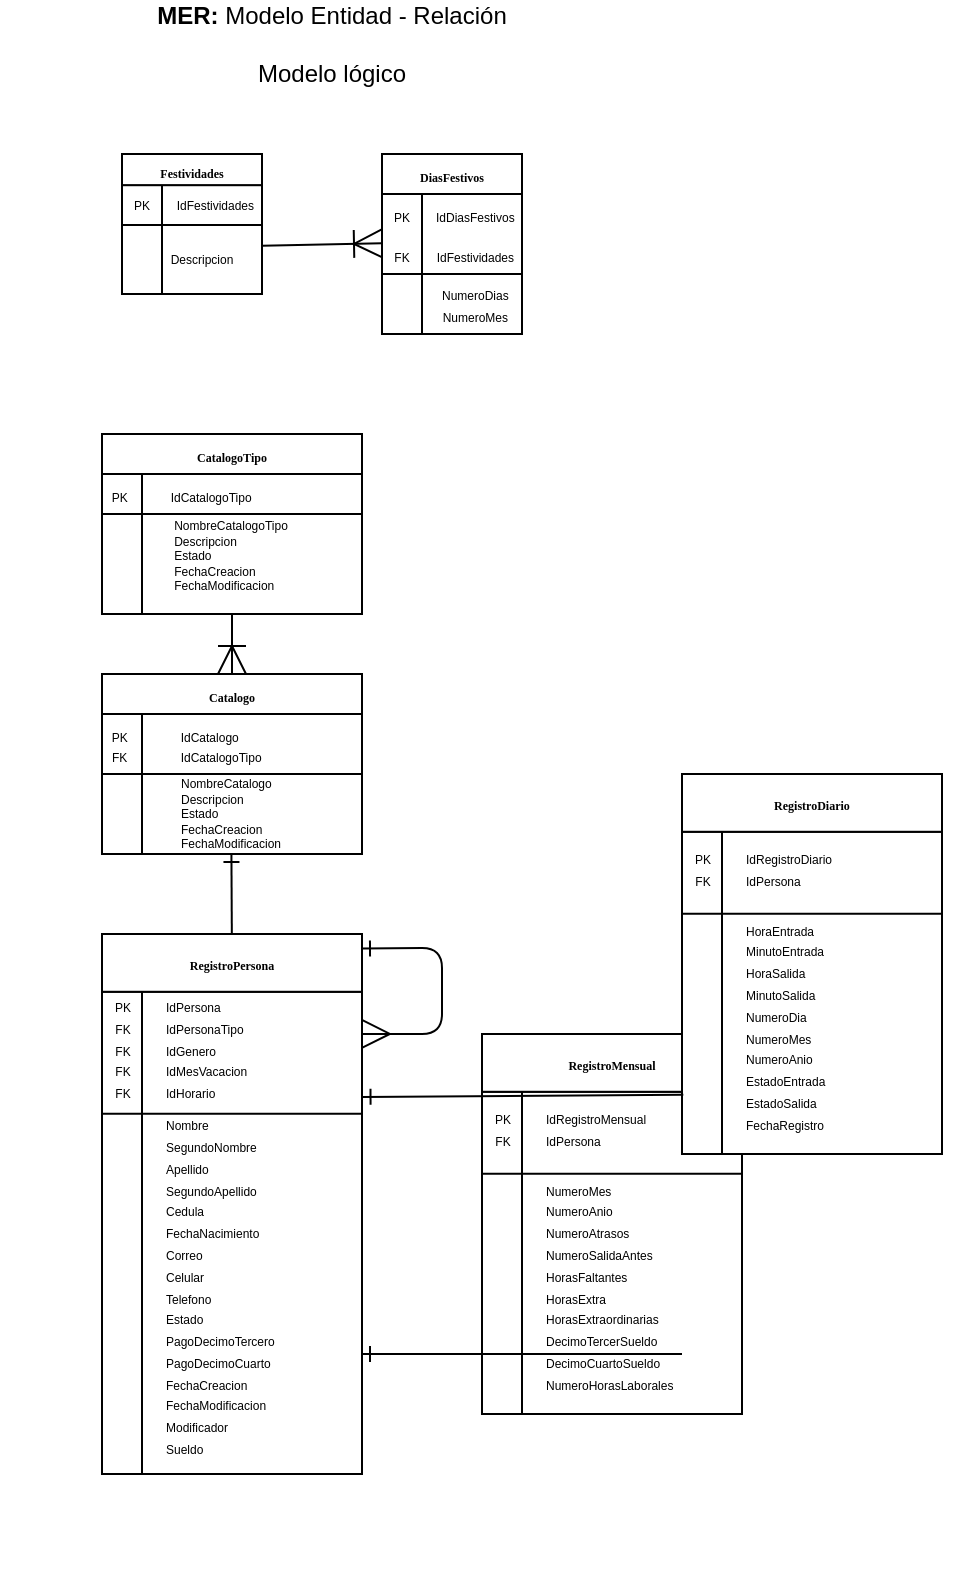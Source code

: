 <mxfile>
    <diagram id="bL_CgyZNcGlEZLFtbiTR" name="Page-1">
        <mxGraphModel dx="1080" dy="551" grid="1" gridSize="10" guides="1" tooltips="1" connect="1" arrows="1" fold="1" page="1" pageScale="1" pageWidth="850" pageHeight="1100" math="0" shadow="0">
            <root>
                <mxCell id="0"/>
                <mxCell id="1" parent="0"/>
                <mxCell id="67" value="" style="group" parent="1" vertex="1" connectable="0">
                    <mxGeometry x="320" y="560" width="130" height="270" as="geometry"/>
                </mxCell>
                <mxCell id="68" value="" style="shape=internalStorage;whiteSpace=wrap;html=1;backgroundOutline=1;movable=1;resizable=1;rotatable=1;deletable=1;editable=1;connectable=1;dx=20;dy=41;" parent="67" vertex="1">
                    <mxGeometry y="28.89" width="130" height="161.11" as="geometry"/>
                </mxCell>
                <mxCell id="69" value="&lt;font face=&quot;Comic Sans MS&quot;&gt;&lt;span style=&quot;font-size: 6px;&quot;&gt;&lt;b&gt;RegistroMensual&lt;/b&gt;&lt;/span&gt;&lt;/font&gt;" style="rounded=0;whiteSpace=wrap;html=1;shadow=0;movable=1;resizable=1;rotatable=1;deletable=1;editable=1;connectable=1;" parent="67" vertex="1">
                    <mxGeometry width="130" height="28.889" as="geometry"/>
                </mxCell>
                <mxCell id="70" value="&lt;font style=&quot;font-size: 6px;&quot;&gt;&lt;br&gt;PK&lt;br&gt;FK&lt;br&gt;&lt;/font&gt;" style="text;html=1;strokeColor=none;fillColor=none;align=center;verticalAlign=middle;whiteSpace=wrap;rounded=0;shadow=0;fontSize=9;" parent="67" vertex="1">
                    <mxGeometry x="-40" y="20" width="101.43" height="43.33" as="geometry"/>
                </mxCell>
                <mxCell id="71" value="&lt;span style=&quot;font-size: 6px;&quot;&gt;&lt;br&gt;IdRegistroMensual&lt;br&gt;IdPersona&lt;br&gt;&lt;/span&gt;" style="text;html=1;strokeColor=none;fillColor=none;align=left;verticalAlign=middle;whiteSpace=wrap;rounded=0;shadow=0;fontSize=9;" parent="67" vertex="1">
                    <mxGeometry x="30.001" y="20.004" width="111.429" height="43.333" as="geometry"/>
                </mxCell>
                <mxCell id="72" value="&lt;div style=&quot;&quot;&gt;&lt;span style=&quot;font-size: 6px;&quot;&gt;NumeroMes&lt;/span&gt;&lt;/div&gt;&lt;div style=&quot;&quot;&gt;&lt;span style=&quot;font-size: 6px;&quot;&gt;NumeroAnio&lt;/span&gt;&lt;/div&gt;&lt;div style=&quot;&quot;&gt;&lt;span style=&quot;font-size: 6px;&quot;&gt;NumeroAtrasos&lt;/span&gt;&lt;/div&gt;&lt;div style=&quot;&quot;&gt;&lt;span style=&quot;font-size: 6px;&quot;&gt;NumeroSalidaAntes&lt;/span&gt;&lt;/div&gt;&lt;div style=&quot;&quot;&gt;&lt;span style=&quot;font-size: 6px;&quot;&gt;HorasFaltantes&lt;/span&gt;&lt;/div&gt;&lt;div style=&quot;&quot;&gt;&lt;span style=&quot;font-size: 6px;&quot;&gt;HorasExtra&lt;/span&gt;&lt;/div&gt;&lt;div style=&quot;&quot;&gt;&lt;span style=&quot;font-size: 6px;&quot;&gt;HorasExtraordinarias&lt;/span&gt;&lt;/div&gt;&lt;div style=&quot;&quot;&gt;&lt;span style=&quot;font-size: 6px;&quot;&gt;DecimoTercerSueldo&lt;/span&gt;&lt;/div&gt;&lt;div style=&quot;&quot;&gt;&lt;span style=&quot;font-size: 6px;&quot;&gt;DecimoCuartoSueldo&lt;/span&gt;&lt;/div&gt;&lt;div style=&quot;&quot;&gt;&lt;span style=&quot;font-size: 6px;&quot;&gt;NumeroHorasLaborales&lt;/span&gt;&lt;/div&gt;" style="text;html=1;strokeColor=none;fillColor=none;align=left;verticalAlign=middle;whiteSpace=wrap;rounded=0;shadow=0;fontSize=9;" parent="67" vertex="1">
                    <mxGeometry x="30" y="110.001" width="111.43" height="32.335" as="geometry"/>
                </mxCell>
                <mxCell id="75" value="" style="group" vertex="1" connectable="0" parent="1">
                    <mxGeometry x="130" y="120" width="420" height="660" as="geometry"/>
                </mxCell>
                <mxCell id="6" value="" style="group" parent="75" vertex="1" connectable="0">
                    <mxGeometry x="10" width="70" height="70" as="geometry"/>
                </mxCell>
                <mxCell id="4" value="" style="shape=internalStorage;whiteSpace=wrap;html=1;backgroundOutline=1;movable=1;resizable=1;rotatable=1;deletable=1;editable=1;connectable=1;" parent="6" vertex="1">
                    <mxGeometry y="15.556" width="70" height="54.444" as="geometry"/>
                </mxCell>
                <mxCell id="5" value="&lt;font face=&quot;Comic Sans MS&quot; style=&quot;font-size: 6px;&quot;&gt;&lt;b style=&quot;&quot;&gt;Festividades&lt;/b&gt;&lt;/font&gt;" style="rounded=0;whiteSpace=wrap;html=1;shadow=0;movable=1;resizable=1;rotatable=1;deletable=1;editable=1;connectable=1;" parent="6" vertex="1">
                    <mxGeometry width="70" height="15.556" as="geometry"/>
                </mxCell>
                <mxCell id="7" value="&lt;font style=&quot;font-size: 6px;&quot;&gt;&lt;br&gt;PK&lt;/font&gt;" style="text;html=1;strokeColor=none;fillColor=none;align=center;verticalAlign=middle;whiteSpace=wrap;rounded=0;shadow=0;fontSize=9;" parent="6" vertex="1">
                    <mxGeometry x="-20" y="7.778" width="60" height="23.333" as="geometry"/>
                </mxCell>
                <mxCell id="8" value="&lt;font style=&quot;font-size: 6px;&quot;&gt;&lt;span style=&quot;white-space: pre;&quot;&gt;&#9;&lt;/span&gt;&lt;br&gt;&amp;nbsp; &amp;nbsp; &amp;nbsp; &amp;nbsp; IdFestividades&lt;/font&gt;" style="text;html=1;strokeColor=none;fillColor=none;align=center;verticalAlign=middle;whiteSpace=wrap;rounded=0;shadow=0;fontSize=9;" parent="6" vertex="1">
                    <mxGeometry x="10" y="7.778" width="60" height="23.333" as="geometry"/>
                </mxCell>
                <mxCell id="9" value="&lt;span style=&quot;font-size: 6px;&quot;&gt;Descripcion&lt;/span&gt;" style="text;html=1;strokeColor=none;fillColor=none;align=center;verticalAlign=middle;whiteSpace=wrap;rounded=0;shadow=0;fontSize=9;" parent="6" vertex="1">
                    <mxGeometry x="10" y="39.998" width="60" height="23.333" as="geometry"/>
                </mxCell>
                <mxCell id="10" value="" style="group" parent="75" vertex="1" connectable="0">
                    <mxGeometry x="140" width="70" height="90" as="geometry"/>
                </mxCell>
                <mxCell id="11" value="" style="shape=internalStorage;whiteSpace=wrap;html=1;backgroundOutline=1;movable=1;resizable=1;rotatable=1;deletable=1;editable=1;connectable=1;dx=20;dy=40;" parent="10" vertex="1">
                    <mxGeometry y="20" width="70" height="70" as="geometry"/>
                </mxCell>
                <mxCell id="12" value="&lt;font face=&quot;Comic Sans MS&quot; style=&quot;font-size: 6px;&quot;&gt;&lt;b style=&quot;&quot;&gt;DiasFestivos&lt;/b&gt;&lt;/font&gt;" style="rounded=0;whiteSpace=wrap;html=1;shadow=0;movable=1;resizable=1;rotatable=1;deletable=1;editable=1;connectable=1;" parent="10" vertex="1">
                    <mxGeometry width="70" height="20" as="geometry"/>
                </mxCell>
                <mxCell id="13" value="&lt;font style=&quot;font-size: 6px;&quot;&gt;&lt;br&gt;PK&lt;/font&gt;" style="text;html=1;strokeColor=none;fillColor=none;align=center;verticalAlign=middle;whiteSpace=wrap;rounded=0;shadow=0;fontSize=9;" parent="10" vertex="1">
                    <mxGeometry x="-20" y="10" width="60" height="30.0" as="geometry"/>
                </mxCell>
                <mxCell id="14" value="&lt;font style=&quot;font-size: 6px;&quot;&gt;&lt;span style=&quot;white-space: pre;&quot;&gt;&#9;&lt;/span&gt;&lt;br&gt;&amp;nbsp; &amp;nbsp; &amp;nbsp; &amp;nbsp; IdDiasFestivos&lt;/font&gt;" style="text;html=1;strokeColor=none;fillColor=none;align=center;verticalAlign=middle;whiteSpace=wrap;rounded=0;shadow=0;fontSize=9;" parent="10" vertex="1">
                    <mxGeometry x="10" y="10" width="60" height="30" as="geometry"/>
                </mxCell>
                <mxCell id="15" value="&lt;span style=&quot;font-size: 6px;&quot;&gt;&lt;span style=&quot;white-space: pre;&quot;&gt;&#9;&lt;/span&gt;NumeroDias&lt;br&gt;&lt;span style=&quot;white-space: pre;&quot;&gt;&#9;&lt;/span&gt;NumeroMes&lt;br&gt;&lt;/span&gt;" style="text;html=1;strokeColor=none;fillColor=none;align=center;verticalAlign=middle;whiteSpace=wrap;rounded=0;shadow=0;fontSize=9;" parent="10" vertex="1">
                    <mxGeometry x="10" y="59.996" width="60" height="30.0" as="geometry"/>
                </mxCell>
                <mxCell id="18" value="&lt;font style=&quot;font-size: 6px;&quot;&gt;&lt;span style=&quot;white-space: pre;&quot;&gt;&#9;&lt;/span&gt;&lt;br&gt;&amp;nbsp; &amp;nbsp; &amp;nbsp; &amp;nbsp; IdFestividades&lt;/font&gt;" style="text;html=1;strokeColor=none;fillColor=none;align=center;verticalAlign=middle;whiteSpace=wrap;rounded=0;shadow=0;fontSize=9;" parent="10" vertex="1">
                    <mxGeometry x="10" y="30" width="60" height="30" as="geometry"/>
                </mxCell>
                <mxCell id="17" value="&lt;font style=&quot;font-size: 6px;&quot;&gt;&lt;br&gt;FK&lt;/font&gt;" style="text;html=1;strokeColor=none;fillColor=none;align=center;verticalAlign=middle;whiteSpace=wrap;rounded=0;shadow=0;fontSize=9;" parent="75" vertex="1">
                    <mxGeometry x="120" y="30" width="60" height="30.0" as="geometry"/>
                </mxCell>
                <mxCell id="19" value="" style="endArrow=ERoneToMany;endFill=0;endSize=12;html=1;fontFamily=Comic Sans MS;fontSize=6;exitX=1;exitY=0.25;exitDx=0;exitDy=0;" parent="75" source="9" edge="1">
                    <mxGeometry width="160" relative="1" as="geometry">
                        <mxPoint x="-20" y="44.68" as="sourcePoint"/>
                        <mxPoint x="140" y="44.68" as="targetPoint"/>
                    </mxGeometry>
                </mxCell>
                <mxCell id="20" value="" style="group" parent="75" vertex="1" connectable="0">
                    <mxGeometry y="140" width="130" height="90" as="geometry"/>
                </mxCell>
                <mxCell id="21" value="" style="shape=internalStorage;whiteSpace=wrap;html=1;backgroundOutline=1;movable=1;resizable=1;rotatable=1;deletable=1;editable=1;connectable=1;" parent="20" vertex="1">
                    <mxGeometry y="20" width="130.0" height="70" as="geometry"/>
                </mxCell>
                <mxCell id="22" value="&lt;font face=&quot;Comic Sans MS&quot; style=&quot;font-size: 6px;&quot;&gt;&lt;b style=&quot;&quot;&gt;CatalogoTipo&lt;/b&gt;&lt;/font&gt;" style="rounded=0;whiteSpace=wrap;html=1;shadow=0;movable=1;resizable=1;rotatable=1;deletable=1;editable=1;connectable=1;" parent="20" vertex="1">
                    <mxGeometry width="130.0" height="20" as="geometry"/>
                </mxCell>
                <mxCell id="23" value="&lt;font style=&quot;font-size: 6px;&quot;&gt;&lt;br&gt;&amp;nbsp; &amp;nbsp; PK&lt;/font&gt;" style="text;html=1;strokeColor=none;fillColor=none;align=center;verticalAlign=middle;whiteSpace=wrap;rounded=0;shadow=0;fontSize=9;" parent="20" vertex="1">
                    <mxGeometry x="-50.003" y="10" width="111.429" height="30.0" as="geometry"/>
                </mxCell>
                <mxCell id="24" value="&lt;font style=&quot;font-size: 6px;&quot;&gt;&lt;span style=&quot;white-space: pre;&quot;&gt;&#9;&lt;/span&gt;&lt;br&gt;&amp;nbsp; &amp;nbsp; &amp;nbsp; &amp;nbsp; IdCatalogoTipo&lt;/font&gt;" style="text;html=1;strokeColor=none;fillColor=none;align=left;verticalAlign=middle;whiteSpace=wrap;rounded=0;shadow=0;fontSize=9;" parent="20" vertex="1">
                    <mxGeometry x="18.571" y="10" width="111.429" height="30.0" as="geometry"/>
                </mxCell>
                <mxCell id="25" value="&lt;span style=&quot;font-size: 6px;&quot;&gt;NombreCatalogoTipo&lt;/span&gt;&lt;br&gt;&lt;div style=&quot;font-size: 6px; text-align: left;&quot;&gt;&lt;span style=&quot;background-color: initial;&quot;&gt;Descripcion&lt;/span&gt;&lt;/div&gt;&lt;div style=&quot;font-size: 6px; text-align: left;&quot;&gt;&lt;span style=&quot;background-color: initial;&quot;&gt;Estado&lt;/span&gt;&lt;/div&gt;&lt;div style=&quot;font-size: 6px; text-align: left;&quot;&gt;&lt;span style=&quot;background-color: initial;&quot;&gt;FechaCreacion&lt;/span&gt;&lt;/div&gt;&lt;div style=&quot;font-size: 6px; text-align: left;&quot;&gt;&lt;span style=&quot;background-color: initial;&quot;&gt;FechaModificacion&lt;/span&gt;&lt;/div&gt;&lt;div style=&quot;text-align: left;&quot;&gt;&lt;span style=&quot;font-size: 6px;&quot;&gt;&lt;br&gt;&lt;/span&gt;&lt;/div&gt;" style="text;html=1;strokeColor=none;fillColor=none;align=center;verticalAlign=middle;whiteSpace=wrap;rounded=0;shadow=0;fontSize=9;" parent="20" vertex="1">
                    <mxGeometry x="9.29" y="49.091" width="111.43" height="32.335" as="geometry"/>
                </mxCell>
                <mxCell id="27" value="" style="group" parent="75" vertex="1" connectable="0">
                    <mxGeometry y="260" width="130.0" height="90" as="geometry"/>
                </mxCell>
                <mxCell id="28" value="" style="shape=internalStorage;whiteSpace=wrap;html=1;backgroundOutline=1;movable=1;resizable=1;rotatable=1;deletable=1;editable=1;connectable=1;dx=20;dy=30;" parent="27" vertex="1">
                    <mxGeometry y="20" width="130.0" height="70" as="geometry"/>
                </mxCell>
                <mxCell id="29" value="&lt;font face=&quot;Comic Sans MS&quot;&gt;&lt;span style=&quot;font-size: 6px;&quot;&gt;&lt;b&gt;Catalogo&lt;/b&gt;&lt;/span&gt;&lt;/font&gt;" style="rounded=0;whiteSpace=wrap;html=1;shadow=0;movable=1;resizable=1;rotatable=1;deletable=1;editable=1;connectable=1;" parent="27" vertex="1">
                    <mxGeometry width="130.0" height="20" as="geometry"/>
                </mxCell>
                <mxCell id="30" value="&lt;font style=&quot;font-size: 6px;&quot;&gt;&lt;br&gt;&amp;nbsp; &amp;nbsp; PK&lt;/font&gt;" style="text;html=1;strokeColor=none;fillColor=none;align=center;verticalAlign=middle;whiteSpace=wrap;rounded=0;shadow=0;fontSize=9;" parent="27" vertex="1">
                    <mxGeometry x="-50.003" y="10" width="111.429" height="30.0" as="geometry"/>
                </mxCell>
                <mxCell id="31" value="&lt;font style=&quot;font-size: 6px;&quot;&gt;&lt;span style=&quot;white-space: pre;&quot;&gt;&#9;&lt;/span&gt;&lt;br&gt;&lt;span style=&quot;white-space: pre;&quot;&gt;&#9;&lt;/span&gt;&amp;nbsp; &amp;nbsp;IdCatalogo&lt;span style=&quot;white-space: pre;&quot;&gt;&#9;&lt;/span&gt;&lt;/font&gt;" style="text;html=1;strokeColor=none;fillColor=none;align=left;verticalAlign=middle;whiteSpace=wrap;rounded=0;shadow=0;fontSize=9;" parent="27" vertex="1">
                    <mxGeometry x="18.571" y="10" width="111.429" height="30.0" as="geometry"/>
                </mxCell>
                <mxCell id="32" value="&lt;div style=&quot;text-align: left;&quot;&gt;&lt;span style=&quot;font-size: 6px; background-color: initial;&quot;&gt;NombreCatalogo&lt;/span&gt;&lt;/div&gt;&lt;div style=&quot;font-size: 6px; text-align: left;&quot;&gt;&lt;span style=&quot;background-color: initial;&quot;&gt;Descripcion&lt;/span&gt;&lt;/div&gt;&lt;div style=&quot;font-size: 6px; text-align: left;&quot;&gt;&lt;span style=&quot;background-color: initial;&quot;&gt;Estado&lt;/span&gt;&lt;/div&gt;&lt;div style=&quot;font-size: 6px; text-align: left;&quot;&gt;&lt;span style=&quot;background-color: initial;&quot;&gt;FechaCreacion&lt;/span&gt;&lt;/div&gt;&lt;div style=&quot;font-size: 6px; text-align: left;&quot;&gt;&lt;span style=&quot;background-color: initial;&quot;&gt;FechaModificacion&lt;/span&gt;&lt;/div&gt;&lt;div style=&quot;text-align: left;&quot;&gt;&lt;span style=&quot;font-size: 6px;&quot;&gt;&lt;br&gt;&lt;/span&gt;&lt;/div&gt;" style="text;html=1;strokeColor=none;fillColor=none;align=center;verticalAlign=middle;whiteSpace=wrap;rounded=0;shadow=0;fontSize=9;" parent="27" vertex="1">
                    <mxGeometry x="9.29" y="57.661" width="111.43" height="32.335" as="geometry"/>
                </mxCell>
                <mxCell id="33" value="&lt;font style=&quot;font-size: 6px;&quot;&gt;&lt;br&gt;&amp;nbsp; &amp;nbsp; FK&lt;/font&gt;" style="text;html=1;strokeColor=none;fillColor=none;align=center;verticalAlign=middle;whiteSpace=wrap;rounded=0;shadow=0;fontSize=9;" parent="27" vertex="1">
                    <mxGeometry x="-50.003" y="20" width="111.429" height="30.0" as="geometry"/>
                </mxCell>
                <mxCell id="34" value="&lt;font style=&quot;font-size: 6px;&quot;&gt;&amp;nbsp; &amp;nbsp; &amp;nbsp; &amp;nbsp; &amp;nbsp; &amp;nbsp;&lt;span style=&quot;white-space: pre;&quot;&gt;&#9;&lt;/span&gt;&lt;span style=&quot;white-space: pre;&quot;&gt;&#9;&lt;span style=&quot;white-space: pre;&quot;&gt;&#9;&lt;/span&gt;&lt;/span&gt;&lt;br&gt;&amp;nbsp; &amp;nbsp; &amp;nbsp; &amp;nbsp; &amp;nbsp; &amp;nbsp;IdCatalogoTipo&lt;span style=&quot;white-space: pre;&quot;&gt;&#9;&lt;/span&gt;&lt;/font&gt;" style="text;html=1;strokeColor=none;fillColor=none;align=left;verticalAlign=middle;whiteSpace=wrap;rounded=0;shadow=0;fontSize=9;" parent="27" vertex="1">
                    <mxGeometry x="18.571" y="20" width="111.429" height="30.0" as="geometry"/>
                </mxCell>
                <mxCell id="35" value="" style="endArrow=ERoneToMany;endFill=0;endSize=12;html=1;fontFamily=Comic Sans MS;fontSize=6;exitX=0.5;exitY=1;exitDx=0;exitDy=0;entryX=0.5;entryY=0;entryDx=0;entryDy=0;" parent="75" source="21" target="29" edge="1">
                    <mxGeometry width="160" relative="1" as="geometry">
                        <mxPoint x="60.72" y="230.001" as="sourcePoint"/>
                        <mxPoint x="120.72" y="228.85" as="targetPoint"/>
                    </mxGeometry>
                </mxCell>
                <mxCell id="36" value="" style="group" parent="75" vertex="1" connectable="0">
                    <mxGeometry y="390" width="130" height="270" as="geometry"/>
                </mxCell>
                <mxCell id="37" value="" style="shape=internalStorage;whiteSpace=wrap;html=1;backgroundOutline=1;movable=1;resizable=1;rotatable=1;deletable=1;editable=1;connectable=1;dx=20;dy=61;" parent="36" vertex="1">
                    <mxGeometry y="28.89" width="130" height="241.11" as="geometry"/>
                </mxCell>
                <mxCell id="38" value="&lt;font face=&quot;Comic Sans MS&quot;&gt;&lt;span style=&quot;font-size: 6px;&quot;&gt;&lt;b&gt;RegistroPersona&lt;/b&gt;&lt;/span&gt;&lt;/font&gt;" style="rounded=0;whiteSpace=wrap;html=1;shadow=0;movable=1;resizable=1;rotatable=1;deletable=1;editable=1;connectable=1;" parent="36" vertex="1">
                    <mxGeometry width="130" height="28.889" as="geometry"/>
                </mxCell>
                <mxCell id="39" value="&lt;font style=&quot;font-size: 6px;&quot;&gt;&lt;br&gt;PK&lt;br&gt;FK&lt;br&gt;FK&lt;br&gt;FK&lt;br&gt;FK&lt;br&gt;&lt;/font&gt;" style="text;html=1;strokeColor=none;fillColor=none;align=center;verticalAlign=middle;whiteSpace=wrap;rounded=0;shadow=0;fontSize=9;" parent="36" vertex="1">
                    <mxGeometry x="-40" y="30" width="101.43" height="43.33" as="geometry"/>
                </mxCell>
                <mxCell id="40" value="&lt;span style=&quot;font-size: 6px;&quot;&gt;&lt;br&gt;IdPersona&lt;br&gt;IdPersonaTipo&lt;br&gt;IdGenero&lt;br&gt;IdMesVacacion&lt;br&gt;IdHorario&lt;br&gt;&lt;/span&gt;" style="text;html=1;strokeColor=none;fillColor=none;align=left;verticalAlign=middle;whiteSpace=wrap;rounded=0;shadow=0;fontSize=9;" parent="36" vertex="1">
                    <mxGeometry x="30.001" y="30.004" width="111.429" height="43.333" as="geometry"/>
                </mxCell>
                <mxCell id="41" value="&lt;div style=&quot;&quot;&gt;&lt;span style=&quot;font-size: 6px;&quot;&gt;Nombre&lt;/span&gt;&lt;/div&gt;&lt;div style=&quot;&quot;&gt;&lt;span style=&quot;font-size: 6px;&quot;&gt;SegundoNombre&lt;/span&gt;&lt;/div&gt;&lt;div style=&quot;&quot;&gt;&lt;span style=&quot;font-size: 6px;&quot;&gt;Apellido&lt;/span&gt;&lt;/div&gt;&lt;div style=&quot;&quot;&gt;&lt;span style=&quot;font-size: 6px;&quot;&gt;SegundoApellido&lt;/span&gt;&lt;/div&gt;&lt;div style=&quot;&quot;&gt;&lt;span style=&quot;font-size: 6px;&quot;&gt;Cedula&lt;/span&gt;&lt;/div&gt;&lt;div style=&quot;&quot;&gt;&lt;span style=&quot;font-size: 6px;&quot;&gt;FechaNacimiento&lt;/span&gt;&lt;/div&gt;&lt;div style=&quot;&quot;&gt;&lt;span style=&quot;font-size: 6px;&quot;&gt;Correo&lt;/span&gt;&lt;/div&gt;&lt;div style=&quot;&quot;&gt;&lt;span style=&quot;font-size: 6px;&quot;&gt;Celular&lt;/span&gt;&lt;/div&gt;&lt;div style=&quot;&quot;&gt;&lt;span style=&quot;font-size: 6px;&quot;&gt;Telefono&lt;/span&gt;&lt;/div&gt;&lt;div style=&quot;&quot;&gt;&lt;span style=&quot;font-size: 6px;&quot;&gt;Estado&lt;/span&gt;&lt;/div&gt;&lt;div style=&quot;&quot;&gt;&lt;span style=&quot;font-size: 6px;&quot;&gt;PagoDecimoTercero&lt;/span&gt;&lt;/div&gt;&lt;div style=&quot;&quot;&gt;&lt;span style=&quot;font-size: 6px;&quot;&gt;PagoDecimoCuarto&lt;/span&gt;&lt;/div&gt;&lt;div style=&quot;&quot;&gt;&lt;span style=&quot;font-size: 6px;&quot;&gt;FechaCreacion&lt;/span&gt;&lt;/div&gt;&lt;div style=&quot;&quot;&gt;&lt;span style=&quot;font-size: 6px;&quot;&gt;FechaModificacion&lt;/span&gt;&lt;/div&gt;&lt;div style=&quot;&quot;&gt;&lt;span style=&quot;font-size: 6px;&quot;&gt;Modificador&lt;/span&gt;&lt;/div&gt;&lt;div style=&quot;&quot;&gt;&lt;span style=&quot;font-size: 6px;&quot;&gt;Sueldo&lt;/span&gt;&lt;/div&gt;" style="text;html=1;strokeColor=none;fillColor=none;align=left;verticalAlign=middle;whiteSpace=wrap;rounded=0;shadow=0;fontSize=9;" parent="36" vertex="1">
                    <mxGeometry x="30" y="160.001" width="111.43" height="32.335" as="geometry"/>
                </mxCell>
                <mxCell id="58" value="" style="endArrow=ERmany;endFill=0;endSize=12;html=1;fontFamily=Comic Sans MS;fontSize=6;startArrow=ERone;startFill=0;entryX=0.897;entryY=0.461;entryDx=0;entryDy=0;entryPerimeter=0;exitX=1;exitY=0.25;exitDx=0;exitDy=0;" parent="36" source="38" target="40" edge="1">
                    <mxGeometry width="160" relative="1" as="geometry">
                        <mxPoint x="110" y="-10" as="sourcePoint"/>
                        <mxPoint x="94.923" y="30" as="targetPoint"/>
                        <Array as="points">
                            <mxPoint x="170" y="7"/>
                            <mxPoint x="170" y="50"/>
                        </Array>
                    </mxGeometry>
                </mxCell>
                <mxCell id="55" value="" style="endArrow=none;endFill=0;endSize=12;html=1;fontFamily=Comic Sans MS;fontSize=6;exitX=0.5;exitY=1;exitDx=0;exitDy=0;startArrow=ERone;startFill=0;" parent="75" target="38" edge="1">
                    <mxGeometry width="160" relative="1" as="geometry">
                        <mxPoint x="64.71" y="350" as="sourcePoint"/>
                        <mxPoint x="64.71" y="380" as="targetPoint"/>
                    </mxGeometry>
                </mxCell>
                <mxCell id="59" value="" style="group" parent="75" vertex="1" connectable="0">
                    <mxGeometry x="290" y="310" width="130" height="270" as="geometry"/>
                </mxCell>
                <mxCell id="60" value="" style="shape=internalStorage;whiteSpace=wrap;html=1;backgroundOutline=1;movable=1;resizable=1;rotatable=1;deletable=1;editable=1;connectable=1;dx=20;dy=41;" parent="59" vertex="1">
                    <mxGeometry y="28.89" width="130" height="161.11" as="geometry"/>
                </mxCell>
                <mxCell id="61" value="&lt;font face=&quot;Comic Sans MS&quot;&gt;&lt;span style=&quot;font-size: 6px;&quot;&gt;&lt;b&gt;RegistroDiario&lt;/b&gt;&lt;/span&gt;&lt;/font&gt;" style="rounded=0;whiteSpace=wrap;html=1;shadow=0;movable=1;resizable=1;rotatable=1;deletable=1;editable=1;connectable=1;" parent="59" vertex="1">
                    <mxGeometry width="130" height="28.889" as="geometry"/>
                </mxCell>
                <mxCell id="62" value="&lt;font style=&quot;font-size: 6px;&quot;&gt;&lt;br&gt;PK&lt;br&gt;FK&lt;br&gt;&lt;/font&gt;" style="text;html=1;strokeColor=none;fillColor=none;align=center;verticalAlign=middle;whiteSpace=wrap;rounded=0;shadow=0;fontSize=9;" parent="59" vertex="1">
                    <mxGeometry x="-40" y="20" width="101.43" height="43.33" as="geometry"/>
                </mxCell>
                <mxCell id="63" value="&lt;span style=&quot;font-size: 6px;&quot;&gt;&lt;br&gt;IdRegistroDiario&lt;br&gt;IdPersona&lt;br&gt;&lt;/span&gt;" style="text;html=1;strokeColor=none;fillColor=none;align=left;verticalAlign=middle;whiteSpace=wrap;rounded=0;shadow=0;fontSize=9;" parent="59" vertex="1">
                    <mxGeometry x="30.001" y="20.004" width="111.429" height="43.333" as="geometry"/>
                </mxCell>
                <mxCell id="64" value="&lt;div style=&quot;&quot;&gt;&lt;span style=&quot;font-size: 6px;&quot;&gt;HoraEntrada&lt;/span&gt;&lt;/div&gt;&lt;div style=&quot;&quot;&gt;&lt;span style=&quot;font-size: 6px;&quot;&gt;MinutoEntrada&lt;/span&gt;&lt;/div&gt;&lt;div style=&quot;&quot;&gt;&lt;span style=&quot;font-size: 6px;&quot;&gt;HoraSalida&lt;/span&gt;&lt;/div&gt;&lt;div style=&quot;&quot;&gt;&lt;span style=&quot;font-size: 6px;&quot;&gt;MinutoSalida&lt;/span&gt;&lt;/div&gt;&lt;div style=&quot;&quot;&gt;&lt;span style=&quot;font-size: 6px;&quot;&gt;NumeroDia&lt;/span&gt;&lt;/div&gt;&lt;div style=&quot;&quot;&gt;&lt;span style=&quot;font-size: 6px;&quot;&gt;NumeroMes&lt;/span&gt;&lt;/div&gt;&lt;div style=&quot;&quot;&gt;&lt;span style=&quot;font-size: 6px;&quot;&gt;NumeroAnio&lt;/span&gt;&lt;/div&gt;&lt;div style=&quot;&quot;&gt;&lt;span style=&quot;font-size: 6px;&quot;&gt;EstadoEntrada&lt;/span&gt;&lt;/div&gt;&lt;div style=&quot;&quot;&gt;&lt;span style=&quot;font-size: 6px;&quot;&gt;EstadoSalida&lt;/span&gt;&lt;/div&gt;&lt;div style=&quot;&quot;&gt;&lt;span style=&quot;font-size: 6px;&quot;&gt;FechaRegistro&lt;/span&gt;&lt;/div&gt;" style="text;html=1;strokeColor=none;fillColor=none;align=left;verticalAlign=middle;whiteSpace=wrap;rounded=0;shadow=0;fontSize=9;" parent="59" vertex="1">
                    <mxGeometry x="30" y="110.001" width="111.43" height="32.335" as="geometry"/>
                </mxCell>
                <mxCell id="73" value="" style="endArrow=none;endFill=0;endSize=12;html=1;fontFamily=Comic Sans MS;fontSize=6;startArrow=ERone;startFill=0;exitX=1.002;exitY=0.218;exitDx=0;exitDy=0;exitPerimeter=0;entryX=0.005;entryY=0.816;entryDx=0;entryDy=0;entryPerimeter=0;" parent="75" source="37" target="60" edge="1">
                    <mxGeometry width="160" relative="1" as="geometry">
                        <mxPoint x="170" y="500" as="sourcePoint"/>
                        <mxPoint x="200" y="390" as="targetPoint"/>
                    </mxGeometry>
                </mxCell>
                <mxCell id="74" value="" style="endArrow=none;endFill=0;endSize=12;html=1;fontFamily=Comic Sans MS;fontSize=6;startArrow=ERone;startFill=0;exitX=1.005;exitY=0.172;exitDx=0;exitDy=0;exitPerimeter=0;entryX=0.005;entryY=0.816;entryDx=0;entryDy=0;entryPerimeter=0;" parent="75" edge="1">
                    <mxGeometry width="160" relative="1" as="geometry">
                        <mxPoint x="130.0" y="600.001" as="sourcePoint"/>
                        <mxPoint x="290.0" y="599.996" as="targetPoint"/>
                    </mxGeometry>
                </mxCell>
                <mxCell id="77" value="&lt;b&gt;MER:&lt;/b&gt; Modelo Entidad - Relación&lt;br&gt;&lt;br&gt;Modelo lógico" style="text;html=1;strokeColor=none;fillColor=none;align=center;verticalAlign=middle;whiteSpace=wrap;rounded=0;" vertex="1" parent="1">
                    <mxGeometry x="130" y="50" width="230" height="30" as="geometry"/>
                </mxCell>
            </root>
        </mxGraphModel>
    </diagram>
</mxfile>